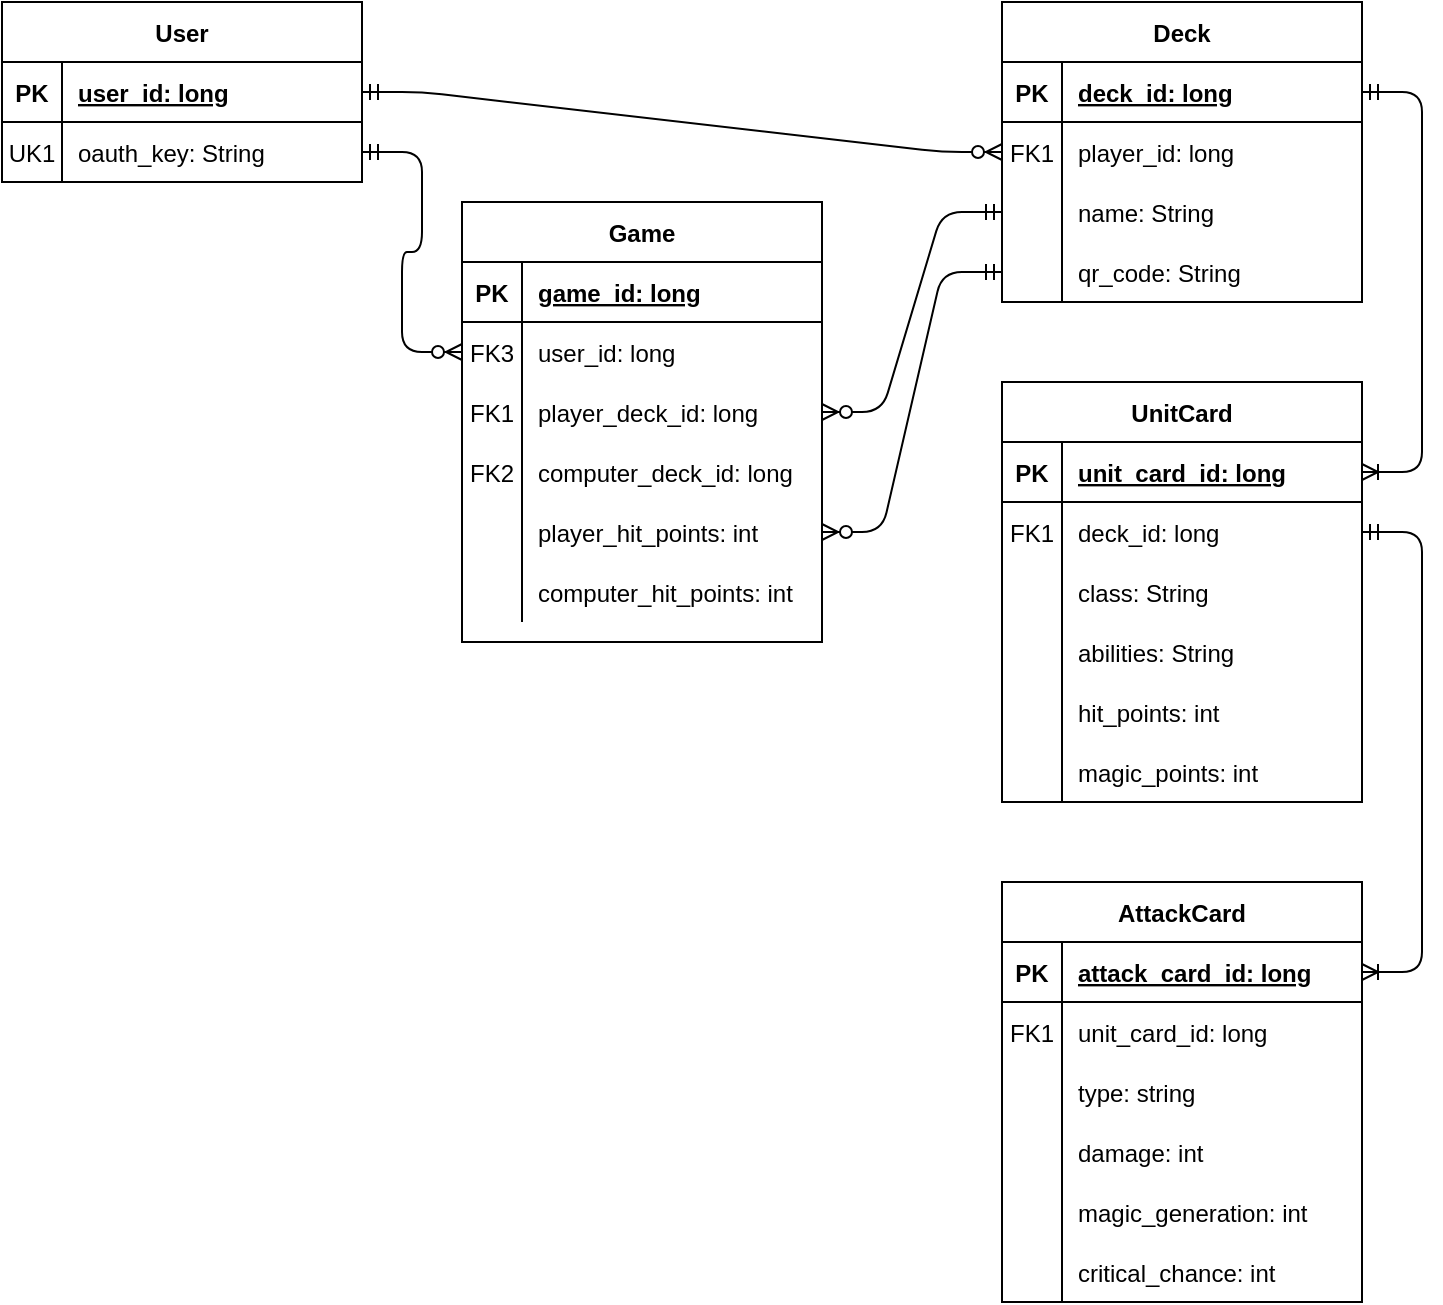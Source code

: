 <mxfile version="13.8.2" type="device"><diagram id="R2lEEEUBdFMjLlhIrx00" name="Page-1"><mxGraphModel dx="1422" dy="791" grid="1" gridSize="10" guides="1" tooltips="1" connect="1" arrows="1" fold="1" page="1" pageScale="1" pageWidth="850" pageHeight="1100" math="0" shadow="0" extFonts="Permanent Marker^https://fonts.googleapis.com/css?family=Permanent+Marker"><root><mxCell id="0"/><mxCell id="1" parent="0"/><mxCell id="p8X4fuUbyKu3qabVPlU8-68" value="" style="edgeStyle=entityRelationEdgeStyle;fontSize=12;html=1;endArrow=ERoneToMany;startArrow=ERmandOne;entryX=1;entryY=0.5;entryDx=0;entryDy=0;exitX=1;exitY=0.5;exitDx=0;exitDy=0;" parent="1" source="p8X4fuUbyKu3qabVPlU8-2" target="p8X4fuUbyKu3qabVPlU8-30" edge="1"><mxGeometry width="100" height="100" relative="1" as="geometry"><mxPoint x="730" y="225" as="sourcePoint"/><mxPoint x="810" y="290" as="targetPoint"/></mxGeometry></mxCell><mxCell id="p8X4fuUbyKu3qabVPlU8-70" value="" style="edgeStyle=entityRelationEdgeStyle;fontSize=12;html=1;endArrow=ERoneToMany;startArrow=ERmandOne;entryX=1;entryY=0.5;entryDx=0;entryDy=0;exitX=1;exitY=0.5;exitDx=0;exitDy=0;" parent="1" source="p8X4fuUbyKu3qabVPlU8-33" target="p8X4fuUbyKu3qabVPlU8-15" edge="1"><mxGeometry width="100" height="100" relative="1" as="geometry"><mxPoint x="730" y="505" as="sourcePoint"/><mxPoint x="780" y="575" as="targetPoint"/></mxGeometry></mxCell><mxCell id="_p8Nb7eytgrmNI0Y_E1D-58" value="" style="edgeStyle=entityRelationEdgeStyle;fontSize=12;html=1;endArrow=ERzeroToMany;startArrow=ERmandOne;exitX=0;exitY=0.5;exitDx=0;exitDy=0;entryX=1;entryY=0.5;entryDx=0;entryDy=0;" parent="1" source="_p8Nb7eytgrmNI0Y_E1D-36" target="_p8Nb7eytgrmNI0Y_E1D-60" edge="1"><mxGeometry width="100" height="100" relative="1" as="geometry"><mxPoint x="320" y="470" as="sourcePoint"/><mxPoint x="420" y="370" as="targetPoint"/></mxGeometry></mxCell><mxCell id="_p8Nb7eytgrmNI0Y_E1D-59" value="" style="edgeStyle=entityRelationEdgeStyle;fontSize=12;html=1;endArrow=ERzeroToMany;startArrow=ERmandOne;exitX=0;exitY=0.5;exitDx=0;exitDy=0;entryX=1;entryY=0.5;entryDx=0;entryDy=0;" parent="1" source="p8X4fuUbyKu3qabVPlU8-8" target="_p8Nb7eytgrmNI0Y_E1D-49" edge="1"><mxGeometry width="100" height="100" relative="1" as="geometry"><mxPoint x="520" y="270" as="sourcePoint"/><mxPoint x="400" y="300" as="targetPoint"/></mxGeometry></mxCell><mxCell id="_p8Nb7eytgrmNI0Y_E1D-63" value="" style="edgeStyle=entityRelationEdgeStyle;fontSize=12;html=1;endArrow=ERzeroToMany;startArrow=ERmandOne;exitX=1;exitY=0.5;exitDx=0;exitDy=0;entryX=0;entryY=0.5;entryDx=0;entryDy=0;" parent="1" source="p8X4fuUbyKu3qabVPlU8-56" target="_p8Nb7eytgrmNI0Y_E1D-43" edge="1"><mxGeometry width="100" height="100" relative="1" as="geometry"><mxPoint x="290" y="450" as="sourcePoint"/><mxPoint x="390" y="350" as="targetPoint"/></mxGeometry></mxCell><mxCell id="p8X4fuUbyKu3qabVPlU8-29" value="UnitCard" style="shape=table;startSize=30;container=1;collapsible=1;childLayout=tableLayout;fixedRows=1;rowLines=0;fontStyle=1;align=center;resizeLast=1;" parent="1" vertex="1"><mxGeometry x="550" y="280" width="180" height="210" as="geometry"/></mxCell><mxCell id="p8X4fuUbyKu3qabVPlU8-30" value="" style="shape=partialRectangle;collapsible=0;dropTarget=0;pointerEvents=0;fillColor=none;top=0;left=0;bottom=1;right=0;points=[[0,0.5],[1,0.5]];portConstraint=eastwest;" parent="p8X4fuUbyKu3qabVPlU8-29" vertex="1"><mxGeometry y="30" width="180" height="30" as="geometry"/></mxCell><mxCell id="p8X4fuUbyKu3qabVPlU8-31" value="PK" style="shape=partialRectangle;connectable=0;fillColor=none;top=0;left=0;bottom=0;right=0;fontStyle=1;overflow=hidden;" parent="p8X4fuUbyKu3qabVPlU8-30" vertex="1"><mxGeometry width="30" height="30" as="geometry"/></mxCell><mxCell id="p8X4fuUbyKu3qabVPlU8-32" value="unit_card_id: long" style="shape=partialRectangle;connectable=0;fillColor=none;top=0;left=0;bottom=0;right=0;align=left;spacingLeft=6;fontStyle=5;overflow=hidden;" parent="p8X4fuUbyKu3qabVPlU8-30" vertex="1"><mxGeometry x="30" width="150" height="30" as="geometry"/></mxCell><mxCell id="p8X4fuUbyKu3qabVPlU8-33" value="" style="shape=partialRectangle;collapsible=0;dropTarget=0;pointerEvents=0;fillColor=none;top=0;left=0;bottom=0;right=0;points=[[0,0.5],[1,0.5]];portConstraint=eastwest;" parent="p8X4fuUbyKu3qabVPlU8-29" vertex="1"><mxGeometry y="60" width="180" height="30" as="geometry"/></mxCell><mxCell id="p8X4fuUbyKu3qabVPlU8-34" value="FK1" style="shape=partialRectangle;connectable=0;fillColor=none;top=0;left=0;bottom=0;right=0;editable=1;overflow=hidden;" parent="p8X4fuUbyKu3qabVPlU8-33" vertex="1"><mxGeometry width="30" height="30" as="geometry"/></mxCell><mxCell id="p8X4fuUbyKu3qabVPlU8-35" value="deck_id: long" style="shape=partialRectangle;connectable=0;fillColor=none;top=0;left=0;bottom=0;right=0;align=left;spacingLeft=6;overflow=hidden;" parent="p8X4fuUbyKu3qabVPlU8-33" vertex="1"><mxGeometry x="30" width="150" height="30" as="geometry"/></mxCell><mxCell id="_p8Nb7eytgrmNI0Y_E1D-17" value="" style="shape=partialRectangle;collapsible=0;dropTarget=0;pointerEvents=0;fillColor=none;top=0;left=0;bottom=0;right=0;points=[[0,0.5],[1,0.5]];portConstraint=eastwest;" parent="p8X4fuUbyKu3qabVPlU8-29" vertex="1"><mxGeometry y="90" width="180" height="30" as="geometry"/></mxCell><mxCell id="_p8Nb7eytgrmNI0Y_E1D-18" value="" style="shape=partialRectangle;connectable=0;fillColor=none;top=0;left=0;bottom=0;right=0;editable=1;overflow=hidden;" parent="_p8Nb7eytgrmNI0Y_E1D-17" vertex="1"><mxGeometry width="30" height="30" as="geometry"/></mxCell><mxCell id="_p8Nb7eytgrmNI0Y_E1D-19" value="class: String" style="shape=partialRectangle;connectable=0;fillColor=none;top=0;left=0;bottom=0;right=0;align=left;spacingLeft=6;overflow=hidden;" parent="_p8Nb7eytgrmNI0Y_E1D-17" vertex="1"><mxGeometry x="30" width="150" height="30" as="geometry"/></mxCell><mxCell id="p8X4fuUbyKu3qabVPlU8-36" value="" style="shape=partialRectangle;collapsible=0;dropTarget=0;pointerEvents=0;fillColor=none;top=0;left=0;bottom=0;right=0;points=[[0,0.5],[1,0.5]];portConstraint=eastwest;" parent="p8X4fuUbyKu3qabVPlU8-29" vertex="1"><mxGeometry y="120" width="180" height="30" as="geometry"/></mxCell><mxCell id="p8X4fuUbyKu3qabVPlU8-37" value="" style="shape=partialRectangle;connectable=0;fillColor=none;top=0;left=0;bottom=0;right=0;editable=1;overflow=hidden;" parent="p8X4fuUbyKu3qabVPlU8-36" vertex="1"><mxGeometry width="30" height="30" as="geometry"/></mxCell><mxCell id="p8X4fuUbyKu3qabVPlU8-38" value="abilities: String" style="shape=partialRectangle;connectable=0;fillColor=none;top=0;left=0;bottom=0;right=0;align=left;spacingLeft=6;overflow=hidden;" parent="p8X4fuUbyKu3qabVPlU8-36" vertex="1"><mxGeometry x="30" width="150" height="30" as="geometry"/></mxCell><mxCell id="p8X4fuUbyKu3qabVPlU8-39" value="" style="shape=partialRectangle;collapsible=0;dropTarget=0;pointerEvents=0;fillColor=none;top=0;left=0;bottom=0;right=0;points=[[0,0.5],[1,0.5]];portConstraint=eastwest;" parent="p8X4fuUbyKu3qabVPlU8-29" vertex="1"><mxGeometry y="150" width="180" height="30" as="geometry"/></mxCell><mxCell id="p8X4fuUbyKu3qabVPlU8-40" value="" style="shape=partialRectangle;connectable=0;fillColor=none;top=0;left=0;bottom=0;right=0;editable=1;overflow=hidden;" parent="p8X4fuUbyKu3qabVPlU8-39" vertex="1"><mxGeometry width="30" height="30" as="geometry"/></mxCell><mxCell id="p8X4fuUbyKu3qabVPlU8-41" value="hit_points: int" style="shape=partialRectangle;connectable=0;fillColor=none;top=0;left=0;bottom=0;right=0;align=left;spacingLeft=6;overflow=hidden;" parent="p8X4fuUbyKu3qabVPlU8-39" vertex="1"><mxGeometry x="30" width="150" height="30" as="geometry"/></mxCell><mxCell id="_p8Nb7eytgrmNI0Y_E1D-2" style="shape=partialRectangle;collapsible=0;dropTarget=0;pointerEvents=0;fillColor=none;top=0;left=0;bottom=0;right=0;points=[[0,0.5],[1,0.5]];portConstraint=eastwest;" parent="p8X4fuUbyKu3qabVPlU8-29" vertex="1"><mxGeometry y="180" width="180" height="30" as="geometry"/></mxCell><mxCell id="_p8Nb7eytgrmNI0Y_E1D-3" style="shape=partialRectangle;connectable=0;fillColor=none;top=0;left=0;bottom=0;right=0;editable=1;overflow=hidden;" parent="_p8Nb7eytgrmNI0Y_E1D-2" vertex="1"><mxGeometry width="30" height="30" as="geometry"/></mxCell><mxCell id="_p8Nb7eytgrmNI0Y_E1D-4" value="magic_points: int" style="shape=partialRectangle;connectable=0;fillColor=none;top=0;left=0;bottom=0;right=0;align=left;spacingLeft=6;overflow=hidden;" parent="_p8Nb7eytgrmNI0Y_E1D-2" vertex="1"><mxGeometry x="30" width="150" height="30" as="geometry"/></mxCell><mxCell id="p8X4fuUbyKu3qabVPlU8-1" value="Deck" style="shape=table;startSize=30;container=1;collapsible=1;childLayout=tableLayout;fixedRows=1;rowLines=0;fontStyle=1;align=center;resizeLast=1;" parent="1" vertex="1"><mxGeometry x="550" y="90" width="180" height="150" as="geometry"/></mxCell><mxCell id="p8X4fuUbyKu3qabVPlU8-2" value="" style="shape=partialRectangle;collapsible=0;dropTarget=0;pointerEvents=0;fillColor=none;top=0;left=0;bottom=1;right=0;points=[[0,0.5],[1,0.5]];portConstraint=eastwest;" parent="p8X4fuUbyKu3qabVPlU8-1" vertex="1"><mxGeometry y="30" width="180" height="30" as="geometry"/></mxCell><mxCell id="p8X4fuUbyKu3qabVPlU8-3" value="PK" style="shape=partialRectangle;connectable=0;fillColor=none;top=0;left=0;bottom=0;right=0;fontStyle=1;overflow=hidden;" parent="p8X4fuUbyKu3qabVPlU8-2" vertex="1"><mxGeometry width="30" height="30" as="geometry"/></mxCell><mxCell id="p8X4fuUbyKu3qabVPlU8-4" value="deck_id: long" style="shape=partialRectangle;connectable=0;fillColor=none;top=0;left=0;bottom=0;right=0;align=left;spacingLeft=6;fontStyle=5;overflow=hidden;" parent="p8X4fuUbyKu3qabVPlU8-2" vertex="1"><mxGeometry x="30" width="150" height="30" as="geometry"/></mxCell><mxCell id="p8X4fuUbyKu3qabVPlU8-5" value="" style="shape=partialRectangle;collapsible=0;dropTarget=0;pointerEvents=0;fillColor=none;top=0;left=0;bottom=0;right=0;points=[[0,0.5],[1,0.5]];portConstraint=eastwest;" parent="p8X4fuUbyKu3qabVPlU8-1" vertex="1"><mxGeometry y="60" width="180" height="30" as="geometry"/></mxCell><mxCell id="p8X4fuUbyKu3qabVPlU8-6" value="FK1" style="shape=partialRectangle;connectable=0;fillColor=none;top=0;left=0;bottom=0;right=0;editable=1;overflow=hidden;" parent="p8X4fuUbyKu3qabVPlU8-5" vertex="1"><mxGeometry width="30" height="30" as="geometry"/></mxCell><mxCell id="p8X4fuUbyKu3qabVPlU8-7" value="player_id: long" style="shape=partialRectangle;connectable=0;fillColor=none;top=0;left=0;bottom=0;right=0;align=left;spacingLeft=6;overflow=hidden;" parent="p8X4fuUbyKu3qabVPlU8-5" vertex="1"><mxGeometry x="30" width="150" height="30" as="geometry"/></mxCell><mxCell id="_p8Nb7eytgrmNI0Y_E1D-36" value="" style="shape=partialRectangle;collapsible=0;dropTarget=0;pointerEvents=0;fillColor=none;top=0;left=0;bottom=0;right=0;points=[[0,0.5],[1,0.5]];portConstraint=eastwest;" parent="p8X4fuUbyKu3qabVPlU8-1" vertex="1"><mxGeometry y="90" width="180" height="30" as="geometry"/></mxCell><mxCell id="_p8Nb7eytgrmNI0Y_E1D-37" value="" style="shape=partialRectangle;connectable=0;fillColor=none;top=0;left=0;bottom=0;right=0;editable=1;overflow=hidden;" parent="_p8Nb7eytgrmNI0Y_E1D-36" vertex="1"><mxGeometry width="30" height="30" as="geometry"/></mxCell><mxCell id="_p8Nb7eytgrmNI0Y_E1D-38" value="name: String" style="shape=partialRectangle;connectable=0;fillColor=none;top=0;left=0;bottom=0;right=0;align=left;spacingLeft=6;overflow=hidden;" parent="_p8Nb7eytgrmNI0Y_E1D-36" vertex="1"><mxGeometry x="30" width="150" height="30" as="geometry"/></mxCell><mxCell id="p8X4fuUbyKu3qabVPlU8-8" value="" style="shape=partialRectangle;collapsible=0;dropTarget=0;pointerEvents=0;fillColor=none;top=0;left=0;bottom=0;right=0;points=[[0,0.5],[1,0.5]];portConstraint=eastwest;" parent="p8X4fuUbyKu3qabVPlU8-1" vertex="1"><mxGeometry y="120" width="180" height="30" as="geometry"/></mxCell><mxCell id="p8X4fuUbyKu3qabVPlU8-9" value="" style="shape=partialRectangle;connectable=0;fillColor=none;top=0;left=0;bottom=0;right=0;editable=1;overflow=hidden;" parent="p8X4fuUbyKu3qabVPlU8-8" vertex="1"><mxGeometry width="30" height="30" as="geometry"/></mxCell><mxCell id="p8X4fuUbyKu3qabVPlU8-10" value="qr_code: String" style="shape=partialRectangle;connectable=0;fillColor=none;top=0;left=0;bottom=0;right=0;align=left;spacingLeft=6;overflow=hidden;" parent="p8X4fuUbyKu3qabVPlU8-8" vertex="1"><mxGeometry x="30" width="150" height="30" as="geometry"/></mxCell><mxCell id="p8X4fuUbyKu3qabVPlU8-14" value="AttackCard" style="shape=table;startSize=30;container=1;collapsible=1;childLayout=tableLayout;fixedRows=1;rowLines=0;fontStyle=1;align=center;resizeLast=1;" parent="1" vertex="1"><mxGeometry x="550" y="530" width="180" height="210" as="geometry"/></mxCell><mxCell id="p8X4fuUbyKu3qabVPlU8-15" value="" style="shape=partialRectangle;collapsible=0;dropTarget=0;pointerEvents=0;fillColor=none;top=0;left=0;bottom=1;right=0;points=[[0,0.5],[1,0.5]];portConstraint=eastwest;" parent="p8X4fuUbyKu3qabVPlU8-14" vertex="1"><mxGeometry y="30" width="180" height="30" as="geometry"/></mxCell><mxCell id="p8X4fuUbyKu3qabVPlU8-16" value="PK" style="shape=partialRectangle;connectable=0;fillColor=none;top=0;left=0;bottom=0;right=0;fontStyle=1;overflow=hidden;" parent="p8X4fuUbyKu3qabVPlU8-15" vertex="1"><mxGeometry width="30" height="30" as="geometry"/></mxCell><mxCell id="p8X4fuUbyKu3qabVPlU8-17" value="attack_card_id: long" style="shape=partialRectangle;connectable=0;fillColor=none;top=0;left=0;bottom=0;right=0;align=left;spacingLeft=6;fontStyle=5;overflow=hidden;" parent="p8X4fuUbyKu3qabVPlU8-15" vertex="1"><mxGeometry x="30" width="150" height="30" as="geometry"/></mxCell><mxCell id="p8X4fuUbyKu3qabVPlU8-18" value="" style="shape=partialRectangle;collapsible=0;dropTarget=0;pointerEvents=0;fillColor=none;top=0;left=0;bottom=0;right=0;points=[[0,0.5],[1,0.5]];portConstraint=eastwest;" parent="p8X4fuUbyKu3qabVPlU8-14" vertex="1"><mxGeometry y="60" width="180" height="30" as="geometry"/></mxCell><mxCell id="p8X4fuUbyKu3qabVPlU8-19" value="FK1" style="shape=partialRectangle;connectable=0;fillColor=none;top=0;left=0;bottom=0;right=0;editable=1;overflow=hidden;" parent="p8X4fuUbyKu3qabVPlU8-18" vertex="1"><mxGeometry width="30" height="30" as="geometry"/></mxCell><mxCell id="p8X4fuUbyKu3qabVPlU8-20" value="unit_card_id: long" style="shape=partialRectangle;connectable=0;fillColor=none;top=0;left=0;bottom=0;right=0;align=left;spacingLeft=6;overflow=hidden;" parent="p8X4fuUbyKu3qabVPlU8-18" vertex="1"><mxGeometry x="30" width="150" height="30" as="geometry"/></mxCell><mxCell id="_p8Nb7eytgrmNI0Y_E1D-23" value="" style="shape=partialRectangle;collapsible=0;dropTarget=0;pointerEvents=0;fillColor=none;top=0;left=0;bottom=0;right=0;points=[[0,0.5],[1,0.5]];portConstraint=eastwest;" parent="p8X4fuUbyKu3qabVPlU8-14" vertex="1"><mxGeometry y="90" width="180" height="30" as="geometry"/></mxCell><mxCell id="_p8Nb7eytgrmNI0Y_E1D-24" value="" style="shape=partialRectangle;connectable=0;fillColor=none;top=0;left=0;bottom=0;right=0;editable=1;overflow=hidden;" parent="_p8Nb7eytgrmNI0Y_E1D-23" vertex="1"><mxGeometry width="30" height="30" as="geometry"/></mxCell><mxCell id="_p8Nb7eytgrmNI0Y_E1D-25" value="type: string" style="shape=partialRectangle;connectable=0;fillColor=none;top=0;left=0;bottom=0;right=0;align=left;spacingLeft=6;overflow=hidden;" parent="_p8Nb7eytgrmNI0Y_E1D-23" vertex="1"><mxGeometry x="30" width="150" height="30" as="geometry"/></mxCell><mxCell id="p8X4fuUbyKu3qabVPlU8-21" value="" style="shape=partialRectangle;collapsible=0;dropTarget=0;pointerEvents=0;fillColor=none;top=0;left=0;bottom=0;right=0;points=[[0,0.5],[1,0.5]];portConstraint=eastwest;" parent="p8X4fuUbyKu3qabVPlU8-14" vertex="1"><mxGeometry y="120" width="180" height="30" as="geometry"/></mxCell><mxCell id="p8X4fuUbyKu3qabVPlU8-22" value="" style="shape=partialRectangle;connectable=0;fillColor=none;top=0;left=0;bottom=0;right=0;editable=1;overflow=hidden;" parent="p8X4fuUbyKu3qabVPlU8-21" vertex="1"><mxGeometry width="30" height="30" as="geometry"/></mxCell><mxCell id="p8X4fuUbyKu3qabVPlU8-23" value="damage: int" style="shape=partialRectangle;connectable=0;fillColor=none;top=0;left=0;bottom=0;right=0;align=left;spacingLeft=6;overflow=hidden;" parent="p8X4fuUbyKu3qabVPlU8-21" vertex="1"><mxGeometry x="30" width="150" height="30" as="geometry"/></mxCell><mxCell id="p8X4fuUbyKu3qabVPlU8-24" value="" style="shape=partialRectangle;collapsible=0;dropTarget=0;pointerEvents=0;fillColor=none;top=0;left=0;bottom=0;right=0;points=[[0,0.5],[1,0.5]];portConstraint=eastwest;" parent="p8X4fuUbyKu3qabVPlU8-14" vertex="1"><mxGeometry y="150" width="180" height="30" as="geometry"/></mxCell><mxCell id="p8X4fuUbyKu3qabVPlU8-25" value="" style="shape=partialRectangle;connectable=0;fillColor=none;top=0;left=0;bottom=0;right=0;editable=1;overflow=hidden;" parent="p8X4fuUbyKu3qabVPlU8-24" vertex="1"><mxGeometry width="30" height="30" as="geometry"/></mxCell><mxCell id="p8X4fuUbyKu3qabVPlU8-26" value="magic_generation: int" style="shape=partialRectangle;connectable=0;fillColor=none;top=0;left=0;bottom=0;right=0;align=left;spacingLeft=6;overflow=hidden;" parent="p8X4fuUbyKu3qabVPlU8-24" vertex="1"><mxGeometry x="30" width="150" height="30" as="geometry"/></mxCell><mxCell id="_p8Nb7eytgrmNI0Y_E1D-8" style="shape=partialRectangle;collapsible=0;dropTarget=0;pointerEvents=0;fillColor=none;top=0;left=0;bottom=0;right=0;points=[[0,0.5],[1,0.5]];portConstraint=eastwest;" parent="p8X4fuUbyKu3qabVPlU8-14" vertex="1"><mxGeometry y="180" width="180" height="30" as="geometry"/></mxCell><mxCell id="_p8Nb7eytgrmNI0Y_E1D-9" style="shape=partialRectangle;connectable=0;fillColor=none;top=0;left=0;bottom=0;right=0;editable=1;overflow=hidden;" parent="_p8Nb7eytgrmNI0Y_E1D-8" vertex="1"><mxGeometry width="30" height="30" as="geometry"/></mxCell><mxCell id="_p8Nb7eytgrmNI0Y_E1D-10" value="critical_chance: int" style="shape=partialRectangle;connectable=0;fillColor=none;top=0;left=0;bottom=0;right=0;align=left;spacingLeft=6;overflow=hidden;" parent="_p8Nb7eytgrmNI0Y_E1D-8" vertex="1"><mxGeometry x="30" width="150" height="30" as="geometry"/></mxCell><mxCell id="_p8Nb7eytgrmNI0Y_E1D-39" value="Game" style="shape=table;startSize=30;container=1;collapsible=1;childLayout=tableLayout;fixedRows=1;rowLines=0;fontStyle=1;align=center;resizeLast=1;" parent="1" vertex="1"><mxGeometry x="280" y="190" width="180" height="220" as="geometry"/></mxCell><mxCell id="_p8Nb7eytgrmNI0Y_E1D-40" value="" style="shape=partialRectangle;collapsible=0;dropTarget=0;pointerEvents=0;fillColor=none;top=0;left=0;bottom=1;right=0;points=[[0,0.5],[1,0.5]];portConstraint=eastwest;" parent="_p8Nb7eytgrmNI0Y_E1D-39" vertex="1"><mxGeometry y="30" width="180" height="30" as="geometry"/></mxCell><mxCell id="_p8Nb7eytgrmNI0Y_E1D-41" value="PK" style="shape=partialRectangle;connectable=0;fillColor=none;top=0;left=0;bottom=0;right=0;fontStyle=1;overflow=hidden;" parent="_p8Nb7eytgrmNI0Y_E1D-40" vertex="1"><mxGeometry width="30" height="30" as="geometry"/></mxCell><mxCell id="_p8Nb7eytgrmNI0Y_E1D-42" value="game_id: long" style="shape=partialRectangle;connectable=0;fillColor=none;top=0;left=0;bottom=0;right=0;align=left;spacingLeft=6;fontStyle=5;overflow=hidden;" parent="_p8Nb7eytgrmNI0Y_E1D-40" vertex="1"><mxGeometry x="30" width="150" height="30" as="geometry"/></mxCell><mxCell id="_p8Nb7eytgrmNI0Y_E1D-43" value="" style="shape=partialRectangle;collapsible=0;dropTarget=0;pointerEvents=0;fillColor=none;top=0;left=0;bottom=0;right=0;points=[[0,0.5],[1,0.5]];portConstraint=eastwest;" parent="_p8Nb7eytgrmNI0Y_E1D-39" vertex="1"><mxGeometry y="60" width="180" height="30" as="geometry"/></mxCell><mxCell id="_p8Nb7eytgrmNI0Y_E1D-44" value="FK3" style="shape=partialRectangle;connectable=0;fillColor=none;top=0;left=0;bottom=0;right=0;editable=1;overflow=hidden;" parent="_p8Nb7eytgrmNI0Y_E1D-43" vertex="1"><mxGeometry width="30" height="30" as="geometry"/></mxCell><mxCell id="_p8Nb7eytgrmNI0Y_E1D-45" value="user_id: long" style="shape=partialRectangle;connectable=0;fillColor=none;top=0;left=0;bottom=0;right=0;align=left;spacingLeft=6;overflow=hidden;" parent="_p8Nb7eytgrmNI0Y_E1D-43" vertex="1"><mxGeometry x="30" width="150" height="30" as="geometry"/></mxCell><mxCell id="_p8Nb7eytgrmNI0Y_E1D-60" value="" style="shape=partialRectangle;collapsible=0;dropTarget=0;pointerEvents=0;fillColor=none;top=0;left=0;bottom=0;right=0;points=[[0,0.5],[1,0.5]];portConstraint=eastwest;" parent="_p8Nb7eytgrmNI0Y_E1D-39" vertex="1"><mxGeometry y="90" width="180" height="30" as="geometry"/></mxCell><mxCell id="_p8Nb7eytgrmNI0Y_E1D-61" value="FK1" style="shape=partialRectangle;connectable=0;fillColor=none;top=0;left=0;bottom=0;right=0;editable=1;overflow=hidden;" parent="_p8Nb7eytgrmNI0Y_E1D-60" vertex="1"><mxGeometry width="30" height="30" as="geometry"/></mxCell><mxCell id="_p8Nb7eytgrmNI0Y_E1D-62" value="player_deck_id: long" style="shape=partialRectangle;connectable=0;fillColor=none;top=0;left=0;bottom=0;right=0;align=left;spacingLeft=6;overflow=hidden;" parent="_p8Nb7eytgrmNI0Y_E1D-60" vertex="1"><mxGeometry x="30" width="150" height="30" as="geometry"/></mxCell><mxCell id="_p8Nb7eytgrmNI0Y_E1D-46" value="" style="shape=partialRectangle;collapsible=0;dropTarget=0;pointerEvents=0;fillColor=none;top=0;left=0;bottom=0;right=0;points=[[0,0.5],[1,0.5]];portConstraint=eastwest;" parent="_p8Nb7eytgrmNI0Y_E1D-39" vertex="1"><mxGeometry y="120" width="180" height="30" as="geometry"/></mxCell><mxCell id="_p8Nb7eytgrmNI0Y_E1D-47" value="FK2" style="shape=partialRectangle;connectable=0;fillColor=none;top=0;left=0;bottom=0;right=0;editable=1;overflow=hidden;" parent="_p8Nb7eytgrmNI0Y_E1D-46" vertex="1"><mxGeometry width="30" height="30" as="geometry"/></mxCell><mxCell id="_p8Nb7eytgrmNI0Y_E1D-48" value="computer_deck_id: long" style="shape=partialRectangle;connectable=0;fillColor=none;top=0;left=0;bottom=0;right=0;align=left;spacingLeft=6;overflow=hidden;" parent="_p8Nb7eytgrmNI0Y_E1D-46" vertex="1"><mxGeometry x="30" width="150" height="30" as="geometry"/></mxCell><mxCell id="_p8Nb7eytgrmNI0Y_E1D-49" value="" style="shape=partialRectangle;collapsible=0;dropTarget=0;pointerEvents=0;fillColor=none;top=0;left=0;bottom=0;right=0;points=[[0,0.5],[1,0.5]];portConstraint=eastwest;" parent="_p8Nb7eytgrmNI0Y_E1D-39" vertex="1"><mxGeometry y="150" width="180" height="30" as="geometry"/></mxCell><mxCell id="_p8Nb7eytgrmNI0Y_E1D-50" value="" style="shape=partialRectangle;connectable=0;fillColor=none;top=0;left=0;bottom=0;right=0;editable=1;overflow=hidden;" parent="_p8Nb7eytgrmNI0Y_E1D-49" vertex="1"><mxGeometry width="30" height="30" as="geometry"/></mxCell><mxCell id="_p8Nb7eytgrmNI0Y_E1D-51" value="player_hit_points: int" style="shape=partialRectangle;connectable=0;fillColor=none;top=0;left=0;bottom=0;right=0;align=left;spacingLeft=6;overflow=hidden;" parent="_p8Nb7eytgrmNI0Y_E1D-49" vertex="1"><mxGeometry x="30" width="150" height="30" as="geometry"/></mxCell><mxCell id="_p8Nb7eytgrmNI0Y_E1D-55" value="" style="shape=partialRectangle;collapsible=0;dropTarget=0;pointerEvents=0;fillColor=none;top=0;left=0;bottom=0;right=0;points=[[0,0.5],[1,0.5]];portConstraint=eastwest;" parent="_p8Nb7eytgrmNI0Y_E1D-39" vertex="1"><mxGeometry y="180" width="180" height="30" as="geometry"/></mxCell><mxCell id="_p8Nb7eytgrmNI0Y_E1D-56" value="" style="shape=partialRectangle;connectable=0;fillColor=none;top=0;left=0;bottom=0;right=0;editable=1;overflow=hidden;" parent="_p8Nb7eytgrmNI0Y_E1D-55" vertex="1"><mxGeometry width="30" height="30" as="geometry"/></mxCell><mxCell id="_p8Nb7eytgrmNI0Y_E1D-57" value="computer_hit_points: int" style="shape=partialRectangle;connectable=0;fillColor=none;top=0;left=0;bottom=0;right=0;align=left;spacingLeft=6;overflow=hidden;" parent="_p8Nb7eytgrmNI0Y_E1D-55" vertex="1"><mxGeometry x="30" width="150" height="30" as="geometry"/></mxCell><mxCell id="p8X4fuUbyKu3qabVPlU8-52" value="User" style="shape=table;startSize=30;container=1;collapsible=1;childLayout=tableLayout;fixedRows=1;rowLines=0;fontStyle=1;align=center;resizeLast=1;" parent="1" vertex="1"><mxGeometry x="50" y="90" width="180" height="90" as="geometry"/></mxCell><mxCell id="p8X4fuUbyKu3qabVPlU8-53" value="" style="shape=partialRectangle;collapsible=0;dropTarget=0;pointerEvents=0;fillColor=none;top=0;left=0;bottom=1;right=0;points=[[0,0.5],[1,0.5]];portConstraint=eastwest;" parent="p8X4fuUbyKu3qabVPlU8-52" vertex="1"><mxGeometry y="30" width="180" height="30" as="geometry"/></mxCell><mxCell id="p8X4fuUbyKu3qabVPlU8-54" value="PK" style="shape=partialRectangle;connectable=0;fillColor=none;top=0;left=0;bottom=0;right=0;fontStyle=1;overflow=hidden;" parent="p8X4fuUbyKu3qabVPlU8-53" vertex="1"><mxGeometry width="30" height="30" as="geometry"/></mxCell><mxCell id="p8X4fuUbyKu3qabVPlU8-55" value="user_id: long" style="shape=partialRectangle;connectable=0;fillColor=none;top=0;left=0;bottom=0;right=0;align=left;spacingLeft=6;fontStyle=5;overflow=hidden;" parent="p8X4fuUbyKu3qabVPlU8-53" vertex="1"><mxGeometry x="30" width="150" height="30" as="geometry"/></mxCell><mxCell id="p8X4fuUbyKu3qabVPlU8-56" value="" style="shape=partialRectangle;collapsible=0;dropTarget=0;pointerEvents=0;fillColor=none;top=0;left=0;bottom=0;right=0;points=[[0,0.5],[1,0.5]];portConstraint=eastwest;" parent="p8X4fuUbyKu3qabVPlU8-52" vertex="1"><mxGeometry y="60" width="180" height="30" as="geometry"/></mxCell><mxCell id="p8X4fuUbyKu3qabVPlU8-57" value="UK1" style="shape=partialRectangle;connectable=0;fillColor=none;top=0;left=0;bottom=0;right=0;editable=1;overflow=hidden;" parent="p8X4fuUbyKu3qabVPlU8-56" vertex="1"><mxGeometry width="30" height="30" as="geometry"/></mxCell><mxCell id="p8X4fuUbyKu3qabVPlU8-58" value="oauth_key: String" style="shape=partialRectangle;connectable=0;fillColor=none;top=0;left=0;bottom=0;right=0;align=left;spacingLeft=6;overflow=hidden;" parent="p8X4fuUbyKu3qabVPlU8-56" vertex="1"><mxGeometry x="30" width="150" height="30" as="geometry"/></mxCell><mxCell id="F87uPSPQ24q3RSE5sshj-3" value="" style="edgeStyle=entityRelationEdgeStyle;fontSize=12;html=1;endArrow=ERzeroToMany;startArrow=ERmandOne;entryX=0;entryY=0.5;entryDx=0;entryDy=0;exitX=1;exitY=0.5;exitDx=0;exitDy=0;" edge="1" parent="1" source="p8X4fuUbyKu3qabVPlU8-53" target="p8X4fuUbyKu3qabVPlU8-1"><mxGeometry width="100" height="100" relative="1" as="geometry"><mxPoint x="370" y="110" as="sourcePoint"/><mxPoint x="490" y="90" as="targetPoint"/></mxGeometry></mxCell></root></mxGraphModel></diagram></mxfile>